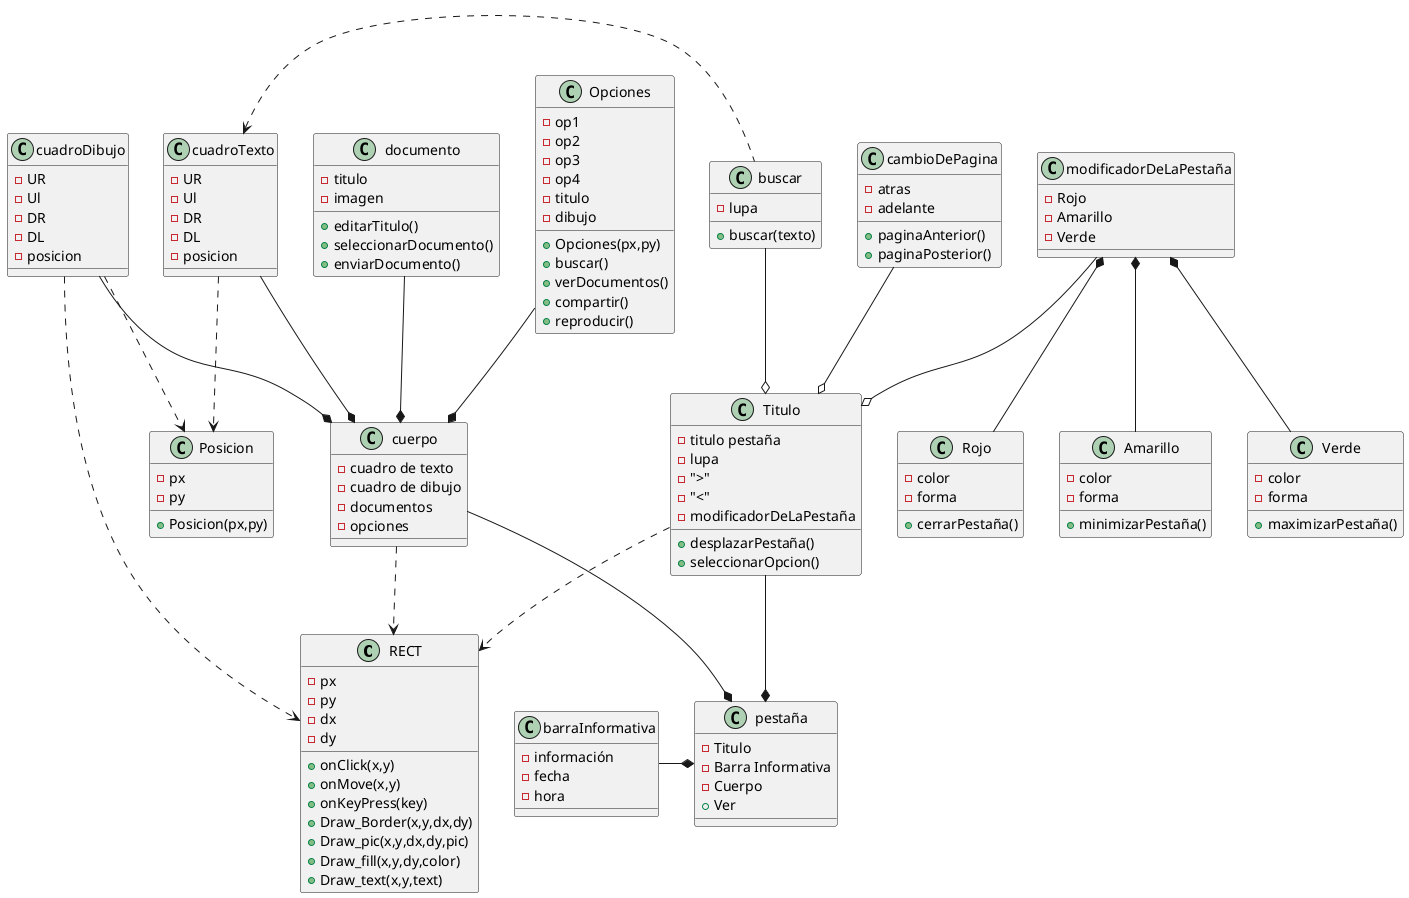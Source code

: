@startuml
'https://plantuml.com/sequence-diagram

class RECT{
-px
-py
-dx
-dy
+onClick(x,y)
+onMove(x,y)
+onKeyPress(key)
+Draw_Border(x,y,dx,dy)
+Draw_pic(x,y,dx,dy,pic)
+Draw_fill(x,y,dy,color)
+Draw_text(x,y,text)
}

class pestaña {
-Titulo
-Barra Informativa
-Cuerpo
+Ver
}

class Titulo {
-titulo pestaña
-lupa
-">"
-"<"
-modificadorDeLaPestaña
+desplazarPestaña()
+seleccionarOpcion()
}

class Rojo {
-color
-forma
+cerrarPestaña()
}

class Amarillo {
-color
-forma
+minimizarPestaña()
}

class Verde {
-color
-forma
+maximizarPestaña()
}

class modificadorDeLaPestaña{
-Rojo
-Amarillo
-Verde
}

class cuerpo {
-cuadro de texto
-cuadro de dibujo
-documentos
-opciones
}

class cuadroTexto {
-UR
-Ul
-DR
-DL
-posicion
}

class cuadroDibujo {
-UR
-Ul
-DR
-DL
-posicion
}


class Posicion {
-px
-py
+Posicion(px,py)
}


class Opciones {
-op1
-op2
-op3
-op4
-titulo
-dibujo
+Opciones(px,py)
+buscar()
+verDocumentos()
+compartir()
+reproducir()
}

class documento{
-titulo
-imagen
+editarTitulo()
+seleccionarDocumento()
+enviarDocumento()
}

class barraInformativa {
-información
-fecha
-hora
}

class buscar {
-lupa
+buscar(texto)
}

class cambioDePagina {
-atras
-adelante
+paginaAnterior()
+paginaPosterior()
}


Titulo..>RECT
Titulo--* pestaña
modificadorDeLaPestaña *-- Rojo
modificadorDeLaPestaña *-- Amarillo
modificadorDeLaPestaña *-- Verde
modificadorDeLaPestaña --o Titulo
cuadroTexto --* cuerpo
Opciones --* cuerpo
cuadroTexto ..>Posicion
barraInformativa -* pestaña
buscar --o Titulo
cuadroTexto <.buscar
cambioDePagina --o Titulo
documento --* cuerpo
cuerpo --* pestaña
cuerpo ..> RECT
cuadroDibujo ..> RECT
cuadroDibujo --* cuerpo
cuadroDibujo ..> Posicion

@enduml